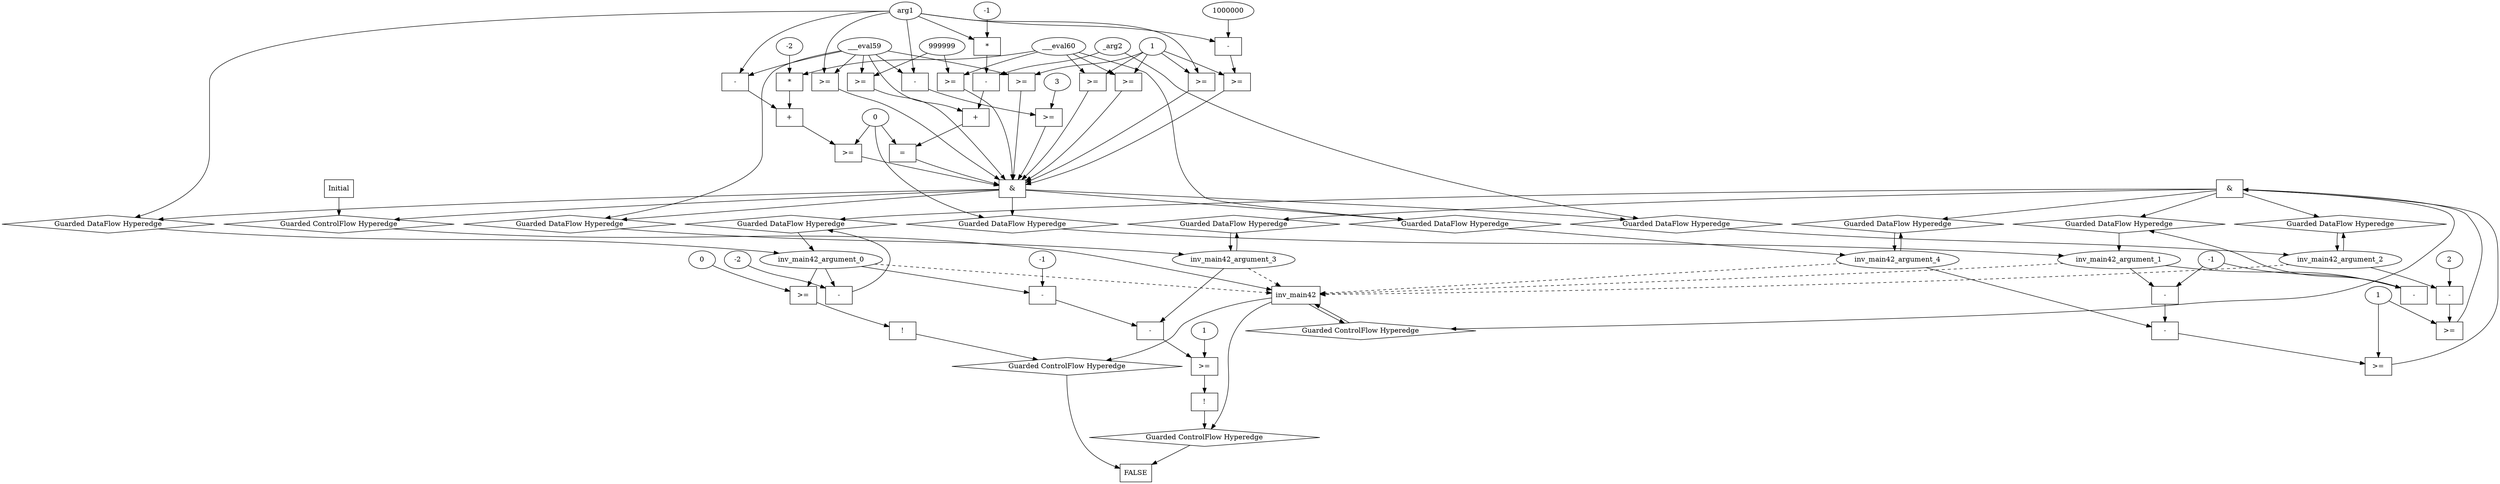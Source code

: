 digraph dag {
inv_main42 [label="inv_main42" shape="rect"];
FALSE [label="FALSE" shape="rect"];
Initial [label="Initial" shape="rect"];
ControlFowHyperEdge_0 [label="Guarded ControlFlow Hyperedge" shape="diamond"];
Initial -> ControlFowHyperEdge_0[label=""]
ControlFowHyperEdge_0 -> inv_main42[label=""]
ControlFowHyperEdge_1 [label="Guarded ControlFlow Hyperedge" shape="diamond"];
inv_main42 -> ControlFowHyperEdge_1[label=""]
ControlFowHyperEdge_1 -> inv_main42[label=""]
ControlFowHyperEdge_2 [label="Guarded ControlFlow Hyperedge" shape="diamond"];
inv_main42 -> ControlFowHyperEdge_2[label=""]
ControlFowHyperEdge_2 -> FALSE[label=""]
ControlFowHyperEdge_3 [label="Guarded ControlFlow Hyperedge" shape="diamond"];
inv_main42 -> ControlFowHyperEdge_3[label=""]
ControlFowHyperEdge_3 -> FALSE[label=""]
inv_main42_argument_0 [label="inv_main42_argument_0" shape="oval"];
inv_main42_argument_0 -> inv_main42[label="" style="dashed"]
inv_main42_argument_1 [label="inv_main42_argument_1" shape="oval"];
inv_main42_argument_1 -> inv_main42[label="" style="dashed"]
inv_main42_argument_2 [label="inv_main42_argument_2" shape="oval"];
inv_main42_argument_2 -> inv_main42[label="" style="dashed"]
inv_main42_argument_3 [label="inv_main42_argument_3" shape="oval"];
inv_main42_argument_3 -> inv_main42[label="" style="dashed"]
inv_main42_argument_4 [label="inv_main42_argument_4" shape="oval"];
inv_main42_argument_4 -> inv_main42[label="" style="dashed"]

xxxinv_main42___Initial_0xxx_and [label="&" shape="rect"];
xxxinv_main42___Initial_0xxxguard3_node_0 [label=">=" shape="rect"];
xxxinv_main42___Initial_0xxxdataFlow1_node_0->xxxinv_main42___Initial_0xxxguard3_node_0
xxxinv_main42___Initial_0xxxdataFlow2_node_0->xxxinv_main42___Initial_0xxxguard3_node_0

xxxinv_main42___Initial_0xxxguard3_node_0->xxxinv_main42___Initial_0xxx_and [label=""];
xxxinv_main42___Initial_0xxxguard10_node_0 [label=">=" shape="rect"];
xxxinv_main42___Initial_0xxxguard10_node_1 [label="+" shape="rect"];
xxxinv_main42___Initial_0xxxguard10_node_2 [label="*" shape="rect"];
xxxinv_main42___Initial_0xxxguard10_node_3 [label="-2"];
xxxinv_main42___Initial_0xxxguard10_node_5 [label="-" shape="rect"];
xxxinv_main42___Initial_0xxxguard10_node_1->xxxinv_main42___Initial_0xxxguard10_node_0
xxxinv_main42___Initial_0xxxdataFlow3_node_0->xxxinv_main42___Initial_0xxxguard10_node_0
xxxinv_main42___Initial_0xxxguard10_node_2->xxxinv_main42___Initial_0xxxguard10_node_1
xxxinv_main42___Initial_0xxxguard10_node_5->xxxinv_main42___Initial_0xxxguard10_node_1
xxxinv_main42___Initial_0xxxguard10_node_3->xxxinv_main42___Initial_0xxxguard10_node_2
xxxinv_main42___Initial_0xxxdataFlow_0_node_0->xxxinv_main42___Initial_0xxxguard10_node_2
xxxinv_main42___Initial_0xxxdataFlow1_node_0->xxxinv_main42___Initial_0xxxguard10_node_5
xxxinv_main42___Initial_0xxxdataFlow2_node_0->xxxinv_main42___Initial_0xxxguard10_node_5

xxxinv_main42___Initial_0xxxguard10_node_0->xxxinv_main42___Initial_0xxx_and [label=""];
xxxinv_main42___Initial_0xxxguard9_node_0 [label=">=" shape="rect"];
xxxinv_main42___Initial_0xxxdataFlow2_node_0->xxxinv_main42___Initial_0xxxguard9_node_0
xxxinv_main42___Initial_0xxxguard_0_node_4->xxxinv_main42___Initial_0xxxguard9_node_0

xxxinv_main42___Initial_0xxxguard9_node_0->xxxinv_main42___Initial_0xxx_and [label=""];
xxxinv_main42___Initial_0xxxguard4_node_0 [label=">=" shape="rect"];
xxxinv_main42___Initial_0xxxguard4_node_1 [label="999999"];
xxxinv_main42___Initial_0xxxguard4_node_1->xxxinv_main42___Initial_0xxxguard4_node_0
xxxinv_main42___Initial_0xxxdataFlow1_node_0->xxxinv_main42___Initial_0xxxguard4_node_0

xxxinv_main42___Initial_0xxxguard4_node_0->xxxinv_main42___Initial_0xxx_and [label=""];
xxxinv_main42___Initial_0xxxguard1_node_0 [label=">=" shape="rect"];
xxxinv_main42___Initial_0xxxdataFlow_0_node_0->xxxinv_main42___Initial_0xxxguard1_node_0
xxxinv_main42___Initial_0xxxguard_0_node_4->xxxinv_main42___Initial_0xxxguard1_node_0

xxxinv_main42___Initial_0xxxguard1_node_0->xxxinv_main42___Initial_0xxx_and [label=""];
xxxinv_main42___Initial_0xxxguard6_node_0 [label=">=" shape="rect"];
xxxinv_main42___Initial_0xxxguard4_node_1->xxxinv_main42___Initial_0xxxguard6_node_0
xxxinv_main42___Initial_0xxxdataFlow_0_node_0->xxxinv_main42___Initial_0xxxguard6_node_0

xxxinv_main42___Initial_0xxxguard6_node_0->xxxinv_main42___Initial_0xxx_and [label=""];
xxxinv_main42___Initial_0xxxguard8_node_0 [label="=" shape="rect"];
xxxinv_main42___Initial_0xxxguard8_node_1 [label="+" shape="rect"];
xxxinv_main42___Initial_0xxxguard8_node_3 [label="-" shape="rect"];
xxxinv_main42___Initial_0xxxguard8_node_4 [label="*" shape="rect"];
xxxinv_main42___Initial_0xxxguard8_node_5 [label="-1"];
xxxinv_main42___Initial_0xxxguard8_node_1->xxxinv_main42___Initial_0xxxguard8_node_0
xxxinv_main42___Initial_0xxxdataFlow3_node_0->xxxinv_main42___Initial_0xxxguard8_node_0
xxxinv_main42___Initial_0xxxdataFlow1_node_0->xxxinv_main42___Initial_0xxxguard8_node_1
xxxinv_main42___Initial_0xxxguard8_node_3->xxxinv_main42___Initial_0xxxguard8_node_1
xxxinv_main42___Initial_0xxxguard8_node_4->xxxinv_main42___Initial_0xxxguard8_node_3
xxxinv_main42___Initial_0xxxdataFlow4_node_0->xxxinv_main42___Initial_0xxxguard8_node_3
xxxinv_main42___Initial_0xxxguard8_node_5->xxxinv_main42___Initial_0xxxguard8_node_4
xxxinv_main42___Initial_0xxxdataFlow2_node_0->xxxinv_main42___Initial_0xxxguard8_node_4

xxxinv_main42___Initial_0xxxguard8_node_0->xxxinv_main42___Initial_0xxx_and [label=""];
xxxinv_main42___Initial_0xxxguard5_node_0 [label=">=" shape="rect"];
xxxinv_main42___Initial_0xxxdataFlow_0_node_0->xxxinv_main42___Initial_0xxxguard5_node_0
xxxinv_main42___Initial_0xxxguard_0_node_4->xxxinv_main42___Initial_0xxxguard5_node_0

xxxinv_main42___Initial_0xxxguard5_node_0->xxxinv_main42___Initial_0xxx_and [label=""];
xxxinv_main42___Initial_0xxxguard2_node_0 [label=">=" shape="rect"];
xxxinv_main42___Initial_0xxxdataFlow1_node_0->xxxinv_main42___Initial_0xxxguard2_node_0
xxxinv_main42___Initial_0xxxguard_0_node_4->xxxinv_main42___Initial_0xxxguard2_node_0

xxxinv_main42___Initial_0xxxguard2_node_0->xxxinv_main42___Initial_0xxx_and [label=""];
xxxinv_main42___Initial_0xxxguard7_node_0 [label=">=" shape="rect"];
xxxinv_main42___Initial_0xxxguard7_node_1 [label="-" shape="rect"];
xxxinv_main42___Initial_0xxxguard7_node_4 [label="3"];
xxxinv_main42___Initial_0xxxguard7_node_1->xxxinv_main42___Initial_0xxxguard7_node_0
xxxinv_main42___Initial_0xxxguard7_node_4->xxxinv_main42___Initial_0xxxguard7_node_0
xxxinv_main42___Initial_0xxxdataFlow1_node_0->xxxinv_main42___Initial_0xxxguard7_node_1
xxxinv_main42___Initial_0xxxdataFlow2_node_0->xxxinv_main42___Initial_0xxxguard7_node_1

xxxinv_main42___Initial_0xxxguard7_node_0->xxxinv_main42___Initial_0xxx_and [label=""];
xxxinv_main42___Initial_0xxxguard_0_node_0 [label=">=" shape="rect"];
xxxinv_main42___Initial_0xxxguard_0_node_1 [label="-" shape="rect"];
xxxinv_main42___Initial_0xxxguard_0_node_2 [label="1000000"];
xxxinv_main42___Initial_0xxxguard_0_node_4 [label="1"];
xxxinv_main42___Initial_0xxxguard_0_node_1->xxxinv_main42___Initial_0xxxguard_0_node_0
xxxinv_main42___Initial_0xxxguard_0_node_4->xxxinv_main42___Initial_0xxxguard_0_node_0
xxxinv_main42___Initial_0xxxguard_0_node_2->xxxinv_main42___Initial_0xxxguard_0_node_1
xxxinv_main42___Initial_0xxxdataFlow2_node_0->xxxinv_main42___Initial_0xxxguard_0_node_1

xxxinv_main42___Initial_0xxxguard_0_node_0->xxxinv_main42___Initial_0xxx_and [label=""];
xxxinv_main42___Initial_0xxx_and->ControlFowHyperEdge_0 [label=""];
xxxinv_main42___Initial_0xxxdataFlow_0_node_0 [label="___eval60"];

xxxinv_main42___Initial_0xxxdataFlow_0_node_0->DataFowHyperEdge_0_inv_main42_argument_4 [label=""];
xxxinv_main42___Initial_0xxxdataFlow1_node_0 [label="___eval59"];

xxxinv_main42___Initial_0xxxdataFlow1_node_0->DataFowHyperEdge_0_inv_main42_argument_3 [label=""];
xxxinv_main42___Initial_0xxxdataFlow2_node_0 [label="arg1"];

xxxinv_main42___Initial_0xxxdataFlow2_node_0->DataFowHyperEdge_0_inv_main42_argument_0 [label=""];
xxxinv_main42___Initial_0xxxdataFlow3_node_0 [label="0"];

xxxinv_main42___Initial_0xxxdataFlow3_node_0->DataFowHyperEdge_0_inv_main42_argument_1 [label=""];
xxxinv_main42___Initial_0xxxdataFlow4_node_0 [label="_arg2"];

xxxinv_main42___Initial_0xxxdataFlow4_node_0->DataFowHyperEdge_0_inv_main42_argument_2 [label=""];
xxxinv_main42___inv_main42_1xxx_and [label="&" shape="rect"];
xxxinv_main42___inv_main42_1xxxguard_0_node_0 [label=">=" shape="rect"];
xxxinv_main42___inv_main42_1xxxguard_0_node_1 [label="-" shape="rect"];
xxxinv_main42___inv_main42_1xxxguard_0_node_3 [label="-" shape="rect"];
xxxinv_main42___inv_main42_1xxxguard_0_node_6 [label="1"];
xxxinv_main42___inv_main42_1xxxguard_0_node_1->xxxinv_main42___inv_main42_1xxxguard_0_node_0
xxxinv_main42___inv_main42_1xxxguard_0_node_6->xxxinv_main42___inv_main42_1xxxguard_0_node_0
inv_main42_argument_4->xxxinv_main42___inv_main42_1xxxguard_0_node_1
xxxinv_main42___inv_main42_1xxxguard_0_node_3->xxxinv_main42___inv_main42_1xxxguard_0_node_1
inv_main42_argument_1->xxxinv_main42___inv_main42_1xxxguard_0_node_3
xxxinv_main42___inv_main42_1xxxdataFlow1_node_2->xxxinv_main42___inv_main42_1xxxguard_0_node_3

xxxinv_main42___inv_main42_1xxxguard_0_node_0->xxxinv_main42___inv_main42_1xxx_and [label=""];
xxxinv_main42___inv_main42_1xxxguard1_node_0 [label=">=" shape="rect"];
xxxinv_main42___inv_main42_1xxxguard1_node_1 [label="-" shape="rect"];
xxxinv_main42___inv_main42_1xxxguard1_node_3 [label="2"];
xxxinv_main42___inv_main42_1xxxguard1_node_1->xxxinv_main42___inv_main42_1xxxguard1_node_0
xxxinv_main42___inv_main42_1xxxguard_0_node_6->xxxinv_main42___inv_main42_1xxxguard1_node_0
inv_main42_argument_2->xxxinv_main42___inv_main42_1xxxguard1_node_1
xxxinv_main42___inv_main42_1xxxguard1_node_3->xxxinv_main42___inv_main42_1xxxguard1_node_1

xxxinv_main42___inv_main42_1xxxguard1_node_0->xxxinv_main42___inv_main42_1xxx_and [label=""];
xxxinv_main42___inv_main42_1xxx_and->ControlFowHyperEdge_1 [label=""];
xxxinv_main42___inv_main42_1xxxdataFlow_0_node_0 [label="-" shape="rect"];
xxxinv_main42___inv_main42_1xxxdataFlow_0_node_2 [label="-2"];
inv_main42_argument_0->xxxinv_main42___inv_main42_1xxxdataFlow_0_node_0
xxxinv_main42___inv_main42_1xxxdataFlow_0_node_2->xxxinv_main42___inv_main42_1xxxdataFlow_0_node_0

xxxinv_main42___inv_main42_1xxxdataFlow_0_node_0->DataFowHyperEdge_1_inv_main42_argument_0 [label=""];
xxxinv_main42___inv_main42_1xxxdataFlow1_node_0 [label="-" shape="rect"];
xxxinv_main42___inv_main42_1xxxdataFlow1_node_2 [label="-1"];
inv_main42_argument_1->xxxinv_main42___inv_main42_1xxxdataFlow1_node_0
xxxinv_main42___inv_main42_1xxxdataFlow1_node_2->xxxinv_main42___inv_main42_1xxxdataFlow1_node_0

xxxinv_main42___inv_main42_1xxxdataFlow1_node_0->DataFowHyperEdge_1_inv_main42_argument_1 [label=""];
xxxFALSE___inv_main42_2xxxguard_0_node_0 [label="!" shape="rect"];
xxxFALSE___inv_main42_2xxxguard_0_node_1 [label=">=" shape="rect"];
xxxFALSE___inv_main42_2xxxguard_0_node_3 [label="0"];
xxxFALSE___inv_main42_2xxxguard_0_node_1->xxxFALSE___inv_main42_2xxxguard_0_node_0
inv_main42_argument_0->xxxFALSE___inv_main42_2xxxguard_0_node_1
xxxFALSE___inv_main42_2xxxguard_0_node_3->xxxFALSE___inv_main42_2xxxguard_0_node_1

xxxFALSE___inv_main42_2xxxguard_0_node_0->ControlFowHyperEdge_2 [label=""];
xxxFALSE___inv_main42_3xxxguard_0_node_0 [label="!" shape="rect"];
xxxFALSE___inv_main42_3xxxguard_0_node_1 [label=">=" shape="rect"];
xxxFALSE___inv_main42_3xxxguard_0_node_2 [label="-" shape="rect"];
xxxFALSE___inv_main42_3xxxguard_0_node_4 [label="-" shape="rect"];
xxxFALSE___inv_main42_3xxxguard_0_node_6 [label="-1"];
xxxFALSE___inv_main42_3xxxguard_0_node_7 [label="1"];
xxxFALSE___inv_main42_3xxxguard_0_node_1->xxxFALSE___inv_main42_3xxxguard_0_node_0
xxxFALSE___inv_main42_3xxxguard_0_node_2->xxxFALSE___inv_main42_3xxxguard_0_node_1
xxxFALSE___inv_main42_3xxxguard_0_node_7->xxxFALSE___inv_main42_3xxxguard_0_node_1
inv_main42_argument_3->xxxFALSE___inv_main42_3xxxguard_0_node_2
xxxFALSE___inv_main42_3xxxguard_0_node_4->xxxFALSE___inv_main42_3xxxguard_0_node_2
inv_main42_argument_0->xxxFALSE___inv_main42_3xxxguard_0_node_4
xxxFALSE___inv_main42_3xxxguard_0_node_6->xxxFALSE___inv_main42_3xxxguard_0_node_4

xxxFALSE___inv_main42_3xxxguard_0_node_0->ControlFowHyperEdge_3 [label=""];
DataFowHyperEdge_0_inv_main42_argument_0 [label="Guarded DataFlow Hyperedge" shape="diamond"];
DataFowHyperEdge_0_inv_main42_argument_0 -> inv_main42_argument_0[label=""]
xxxinv_main42___Initial_0xxx_and -> DataFowHyperEdge_0_inv_main42_argument_0[label=""]
DataFowHyperEdge_0_inv_main42_argument_1 [label="Guarded DataFlow Hyperedge" shape="diamond"];
DataFowHyperEdge_0_inv_main42_argument_1 -> inv_main42_argument_1[label=""]
xxxinv_main42___Initial_0xxx_and -> DataFowHyperEdge_0_inv_main42_argument_1[label=""]
DataFowHyperEdge_0_inv_main42_argument_2 [label="Guarded DataFlow Hyperedge" shape="diamond"];
DataFowHyperEdge_0_inv_main42_argument_2 -> inv_main42_argument_2[label=""]
xxxinv_main42___Initial_0xxx_and -> DataFowHyperEdge_0_inv_main42_argument_2[label=""]
DataFowHyperEdge_0_inv_main42_argument_3 [label="Guarded DataFlow Hyperedge" shape="diamond"];
DataFowHyperEdge_0_inv_main42_argument_3 -> inv_main42_argument_3[label=""]
xxxinv_main42___Initial_0xxx_and -> DataFowHyperEdge_0_inv_main42_argument_3[label=""]
DataFowHyperEdge_0_inv_main42_argument_4 [label="Guarded DataFlow Hyperedge" shape="diamond"];
DataFowHyperEdge_0_inv_main42_argument_4 -> inv_main42_argument_4[label=""]
xxxinv_main42___Initial_0xxx_and -> DataFowHyperEdge_0_inv_main42_argument_4[label=""]
DataFowHyperEdge_1_inv_main42_argument_0 [label="Guarded DataFlow Hyperedge" shape="diamond"];
DataFowHyperEdge_1_inv_main42_argument_0 -> inv_main42_argument_0[label=""]
xxxinv_main42___inv_main42_1xxx_and -> DataFowHyperEdge_1_inv_main42_argument_0[label=""]
DataFowHyperEdge_1_inv_main42_argument_1 [label="Guarded DataFlow Hyperedge" shape="diamond"];
DataFowHyperEdge_1_inv_main42_argument_1 -> inv_main42_argument_1[label=""]
xxxinv_main42___inv_main42_1xxx_and -> DataFowHyperEdge_1_inv_main42_argument_1[label=""]
DataFowHyperEdge_1_inv_main42_argument_2 [label="Guarded DataFlow Hyperedge" shape="diamond"];
DataFowHyperEdge_1_inv_main42_argument_2 -> inv_main42_argument_2[label=""]
xxxinv_main42___inv_main42_1xxx_and -> DataFowHyperEdge_1_inv_main42_argument_2[label=""]
DataFowHyperEdge_1_inv_main42_argument_3 [label="Guarded DataFlow Hyperedge" shape="diamond"];
DataFowHyperEdge_1_inv_main42_argument_3 -> inv_main42_argument_3[label=""]
xxxinv_main42___inv_main42_1xxx_and -> DataFowHyperEdge_1_inv_main42_argument_3[label=""]
DataFowHyperEdge_1_inv_main42_argument_4 [label="Guarded DataFlow Hyperedge" shape="diamond"];
DataFowHyperEdge_1_inv_main42_argument_4 -> inv_main42_argument_4[label=""]
xxxinv_main42___inv_main42_1xxx_and -> DataFowHyperEdge_1_inv_main42_argument_4[label=""]
inv_main42_argument_2 -> DataFowHyperEdge_1_inv_main42_argument_2[label=""]
inv_main42_argument_3 -> DataFowHyperEdge_1_inv_main42_argument_3[label=""]
inv_main42_argument_4 -> DataFowHyperEdge_1_inv_main42_argument_4[label=""]
}
